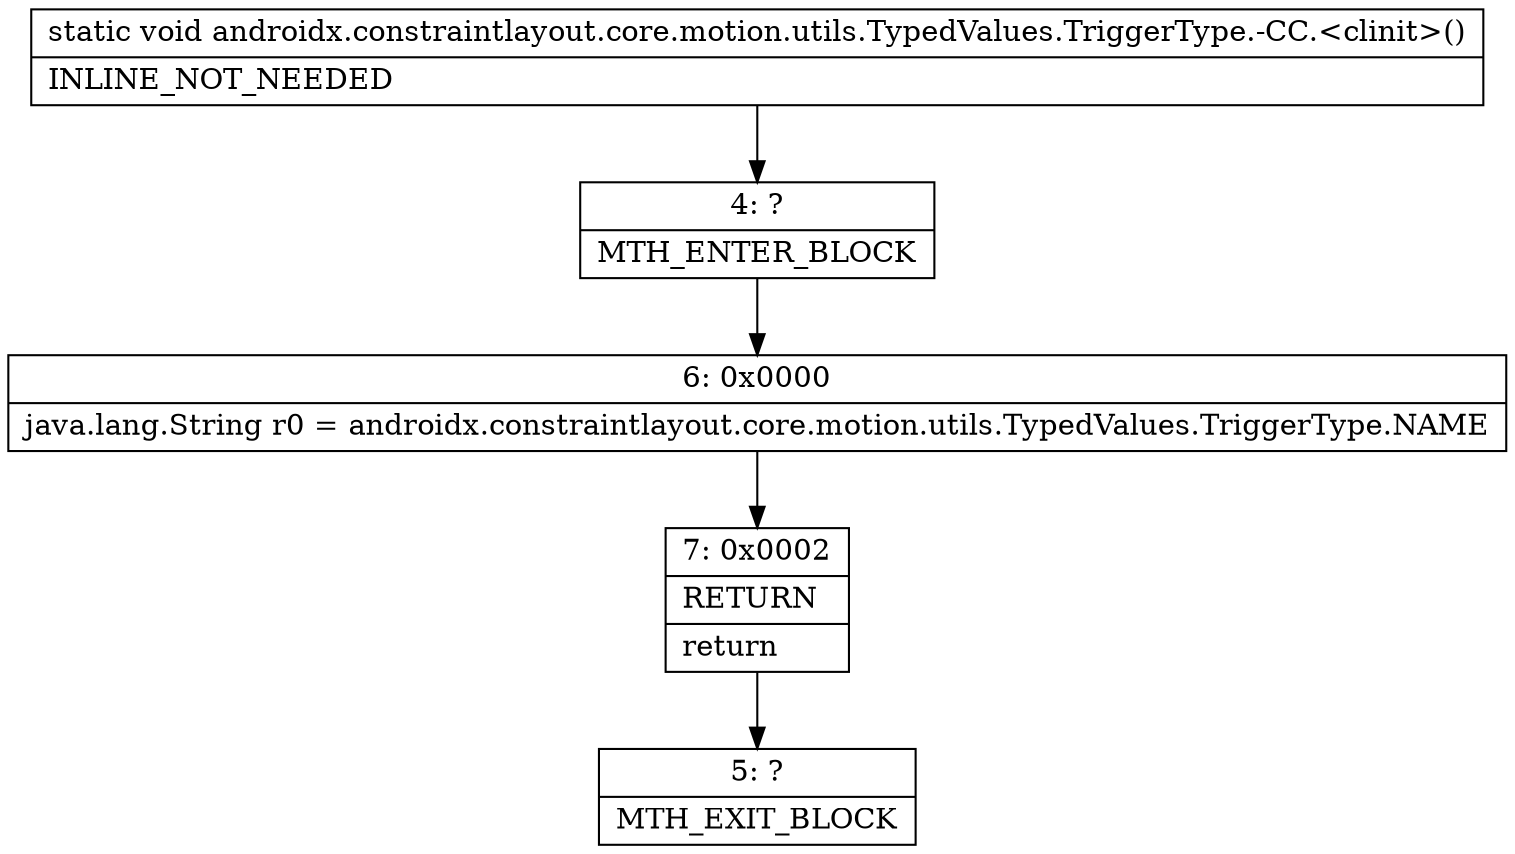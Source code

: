 digraph "CFG forandroidx.constraintlayout.core.motion.utils.TypedValues.TriggerType.\-CC.\<clinit\>()V" {
Node_4 [shape=record,label="{4\:\ ?|MTH_ENTER_BLOCK\l}"];
Node_6 [shape=record,label="{6\:\ 0x0000|java.lang.String r0 = androidx.constraintlayout.core.motion.utils.TypedValues.TriggerType.NAME\l}"];
Node_7 [shape=record,label="{7\:\ 0x0002|RETURN\l|return\l}"];
Node_5 [shape=record,label="{5\:\ ?|MTH_EXIT_BLOCK\l}"];
MethodNode[shape=record,label="{static void androidx.constraintlayout.core.motion.utils.TypedValues.TriggerType.\-CC.\<clinit\>()  | INLINE_NOT_NEEDED\l}"];
MethodNode -> Node_4;Node_4 -> Node_6;
Node_6 -> Node_7;
Node_7 -> Node_5;
}

